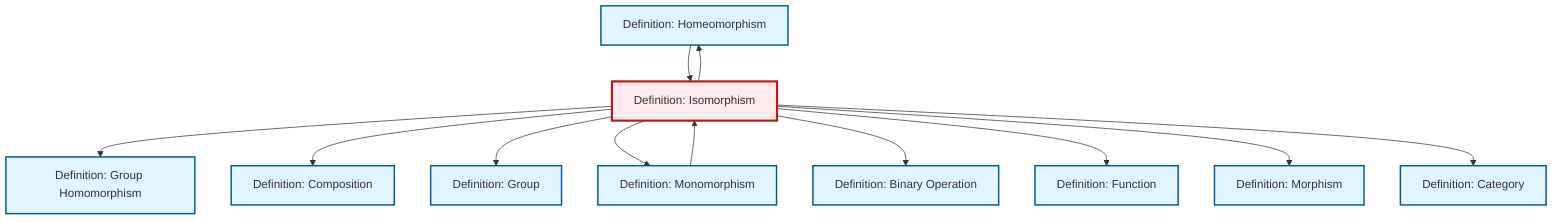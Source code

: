 graph TD
    classDef definition fill:#e1f5fe,stroke:#01579b,stroke-width:2px
    classDef theorem fill:#f3e5f5,stroke:#4a148c,stroke-width:2px
    classDef axiom fill:#fff3e0,stroke:#e65100,stroke-width:2px
    classDef example fill:#e8f5e9,stroke:#1b5e20,stroke-width:2px
    classDef current fill:#ffebee,stroke:#b71c1c,stroke-width:3px
    def-homeomorphism["Definition: Homeomorphism"]:::definition
    def-monomorphism["Definition: Monomorphism"]:::definition
    def-function["Definition: Function"]:::definition
    def-binary-operation["Definition: Binary Operation"]:::definition
    def-category["Definition: Category"]:::definition
    def-morphism["Definition: Morphism"]:::definition
    def-group["Definition: Group"]:::definition
    def-isomorphism["Definition: Isomorphism"]:::definition
    def-composition["Definition: Composition"]:::definition
    def-homomorphism["Definition: Group Homomorphism"]:::definition
    def-isomorphism --> def-homomorphism
    def-isomorphism --> def-composition
    def-isomorphism --> def-group
    def-homeomorphism --> def-isomorphism
    def-isomorphism --> def-monomorphism
    def-isomorphism --> def-binary-operation
    def-isomorphism --> def-function
    def-isomorphism --> def-homeomorphism
    def-isomorphism --> def-morphism
    def-isomorphism --> def-category
    def-monomorphism --> def-isomorphism
    class def-isomorphism current